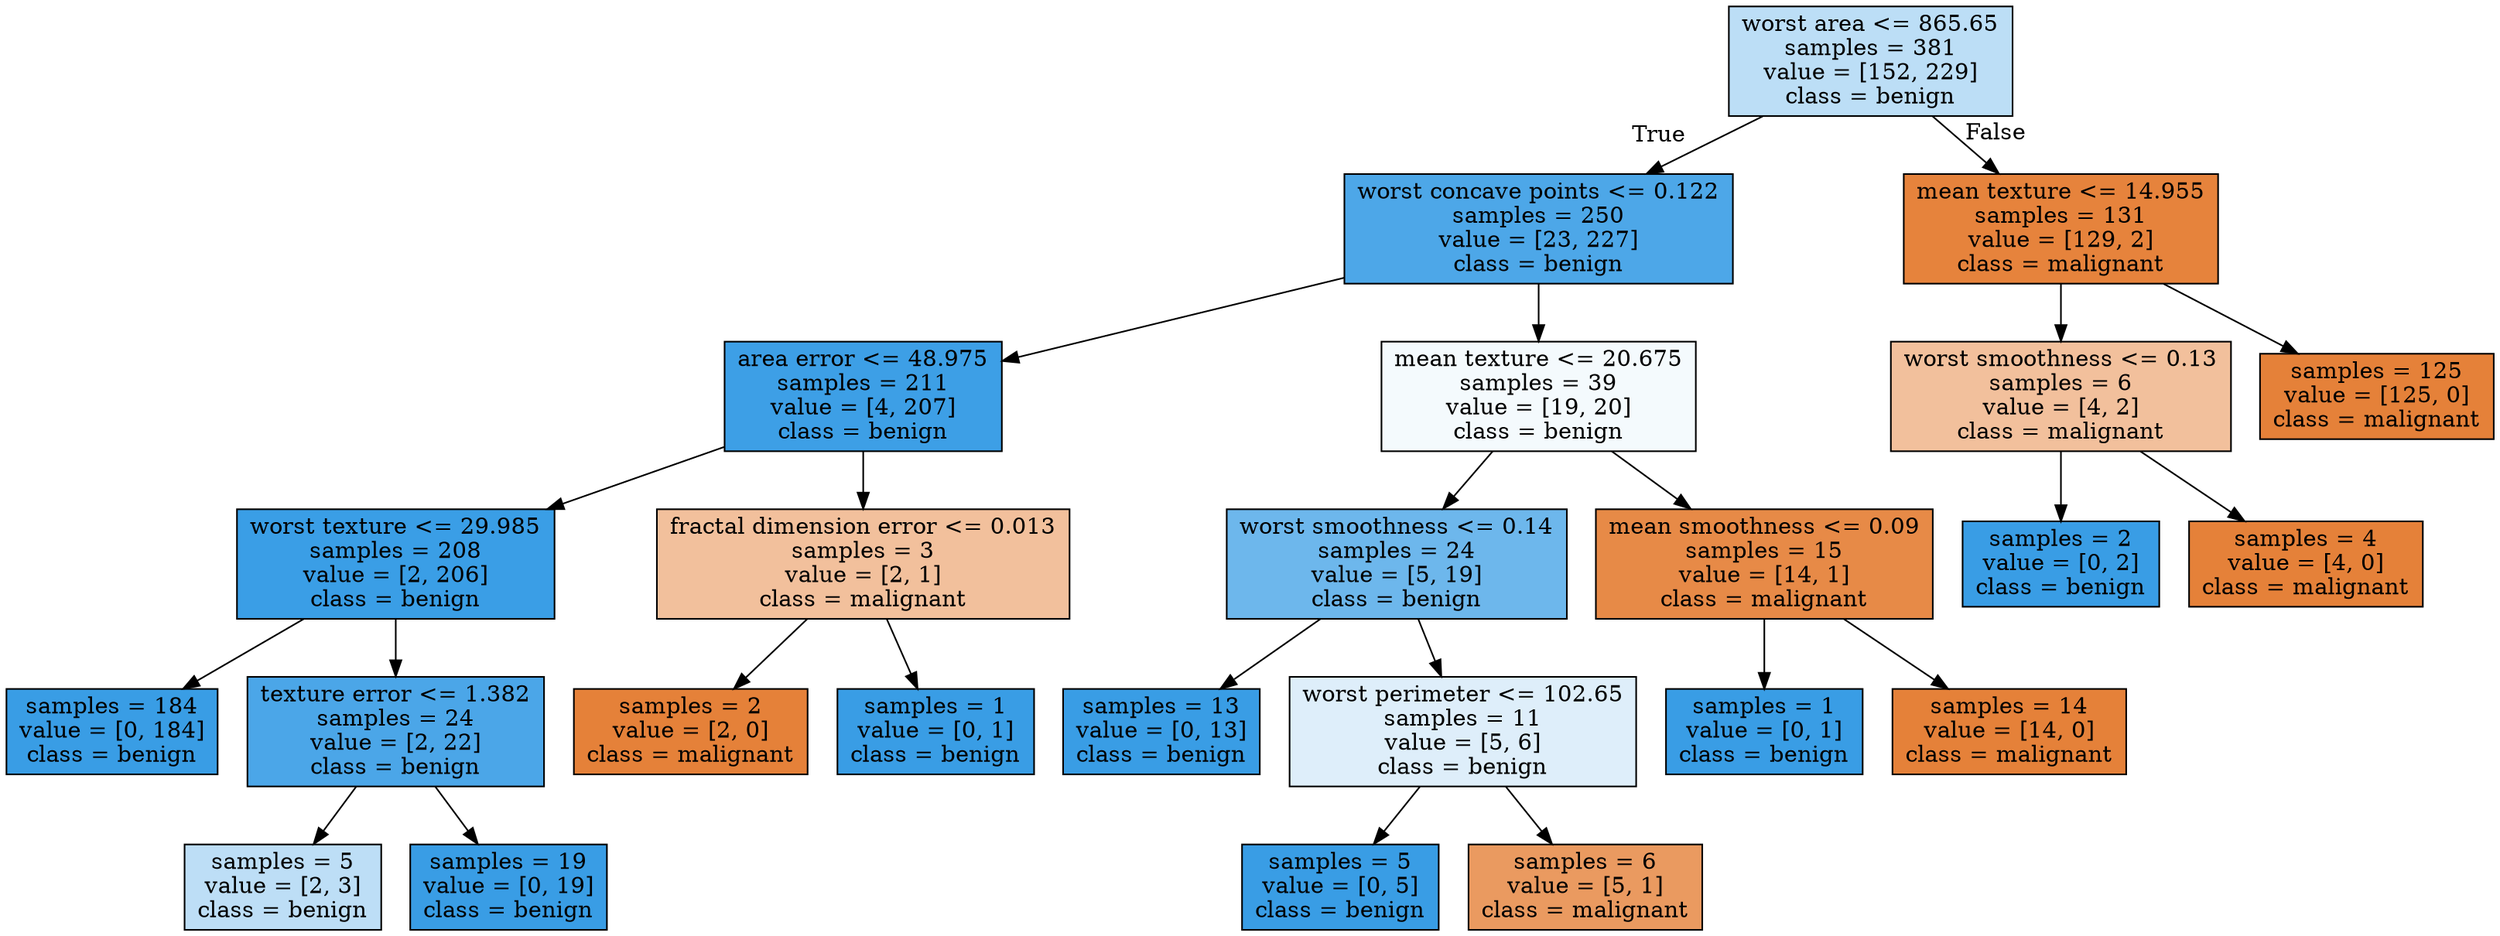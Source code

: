 digraph Tree {
node [shape=box, style="filled", color="black"] ;
0 [label="worst area <= 865.65\nsamples = 381\nvalue = [152, 229]\nclass = benign", fillcolor="#399de556"] ;
1 [label="worst concave points <= 0.122\nsamples = 250\nvalue = [23, 227]\nclass = benign", fillcolor="#399de5e5"] ;
0 -> 1 [labeldistance=2.5, labelangle=45, headlabel="True"] ;
2 [label="area error <= 48.975\nsamples = 211\nvalue = [4, 207]\nclass = benign", fillcolor="#399de5fa"] ;
1 -> 2 ;
3 [label="worst texture <= 29.985\nsamples = 208\nvalue = [2, 206]\nclass = benign", fillcolor="#399de5fd"] ;
2 -> 3 ;
4 [label="samples = 184\nvalue = [0, 184]\nclass = benign", fillcolor="#399de5ff"] ;
3 -> 4 ;
5 [label="texture error <= 1.382\nsamples = 24\nvalue = [2, 22]\nclass = benign", fillcolor="#399de5e8"] ;
3 -> 5 ;
6 [label="samples = 5\nvalue = [2, 3]\nclass = benign", fillcolor="#399de555"] ;
5 -> 6 ;
7 [label="samples = 19\nvalue = [0, 19]\nclass = benign", fillcolor="#399de5ff"] ;
5 -> 7 ;
8 [label="fractal dimension error <= 0.013\nsamples = 3\nvalue = [2, 1]\nclass = malignant", fillcolor="#e581397f"] ;
2 -> 8 ;
9 [label="samples = 2\nvalue = [2, 0]\nclass = malignant", fillcolor="#e58139ff"] ;
8 -> 9 ;
10 [label="samples = 1\nvalue = [0, 1]\nclass = benign", fillcolor="#399de5ff"] ;
8 -> 10 ;
11 [label="mean texture <= 20.675\nsamples = 39\nvalue = [19, 20]\nclass = benign", fillcolor="#399de50d"] ;
1 -> 11 ;
12 [label="worst smoothness <= 0.14\nsamples = 24\nvalue = [5, 19]\nclass = benign", fillcolor="#399de5bc"] ;
11 -> 12 ;
13 [label="samples = 13\nvalue = [0, 13]\nclass = benign", fillcolor="#399de5ff"] ;
12 -> 13 ;
14 [label="worst perimeter <= 102.65\nsamples = 11\nvalue = [5, 6]\nclass = benign", fillcolor="#399de52a"] ;
12 -> 14 ;
15 [label="samples = 5\nvalue = [0, 5]\nclass = benign", fillcolor="#399de5ff"] ;
14 -> 15 ;
16 [label="samples = 6\nvalue = [5, 1]\nclass = malignant", fillcolor="#e58139cc"] ;
14 -> 16 ;
17 [label="mean smoothness <= 0.09\nsamples = 15\nvalue = [14, 1]\nclass = malignant", fillcolor="#e58139ed"] ;
11 -> 17 ;
18 [label="samples = 1\nvalue = [0, 1]\nclass = benign", fillcolor="#399de5ff"] ;
17 -> 18 ;
19 [label="samples = 14\nvalue = [14, 0]\nclass = malignant", fillcolor="#e58139ff"] ;
17 -> 19 ;
20 [label="mean texture <= 14.955\nsamples = 131\nvalue = [129, 2]\nclass = malignant", fillcolor="#e58139fb"] ;
0 -> 20 [labeldistance=2.5, labelangle=-45, headlabel="False"] ;
21 [label="worst smoothness <= 0.13\nsamples = 6\nvalue = [4, 2]\nclass = malignant", fillcolor="#e581397f"] ;
20 -> 21 ;
22 [label="samples = 2\nvalue = [0, 2]\nclass = benign", fillcolor="#399de5ff"] ;
21 -> 22 ;
23 [label="samples = 4\nvalue = [4, 0]\nclass = malignant", fillcolor="#e58139ff"] ;
21 -> 23 ;
24 [label="samples = 125\nvalue = [125, 0]\nclass = malignant", fillcolor="#e58139ff"] ;
20 -> 24 ;
}